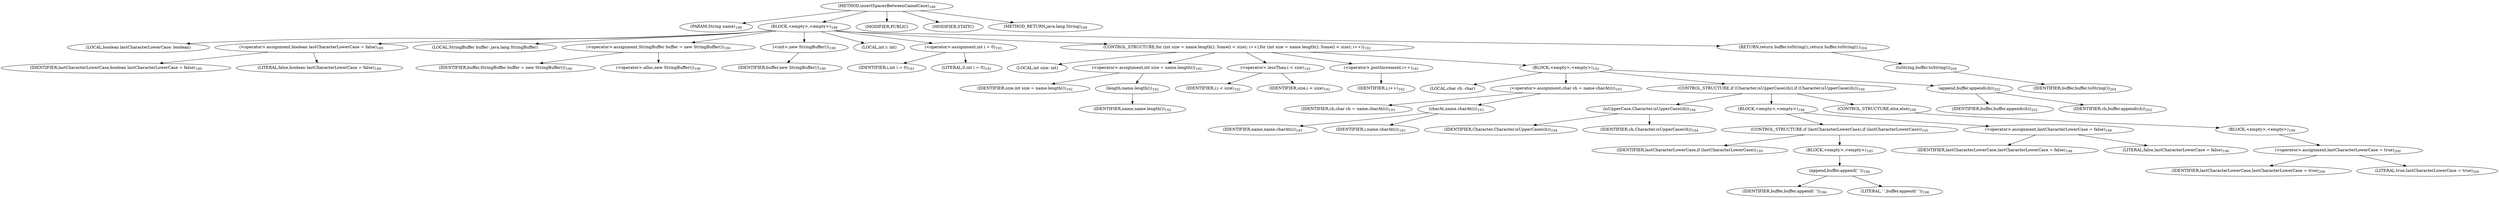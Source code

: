 digraph "insertSpacesBetweenCamelCase" {  
"608" [label = <(METHOD,insertSpacesBetweenCamelCase)<SUB>188</SUB>> ]
"609" [label = <(PARAM,String name)<SUB>188</SUB>> ]
"610" [label = <(BLOCK,&lt;empty&gt;,&lt;empty&gt;)<SUB>188</SUB>> ]
"611" [label = <(LOCAL,boolean lastCharacterLowerCase: boolean)> ]
"612" [label = <(&lt;operator&gt;.assignment,boolean lastCharacterLowerCase = false)<SUB>189</SUB>> ]
"613" [label = <(IDENTIFIER,lastCharacterLowerCase,boolean lastCharacterLowerCase = false)<SUB>189</SUB>> ]
"614" [label = <(LITERAL,false,boolean lastCharacterLowerCase = false)<SUB>189</SUB>> ]
"80" [label = <(LOCAL,StringBuffer buffer: java.lang.StringBuffer)> ]
"615" [label = <(&lt;operator&gt;.assignment,StringBuffer buffer = new StringBuffer())<SUB>190</SUB>> ]
"616" [label = <(IDENTIFIER,buffer,StringBuffer buffer = new StringBuffer())<SUB>190</SUB>> ]
"617" [label = <(&lt;operator&gt;.alloc,new StringBuffer())<SUB>190</SUB>> ]
"618" [label = <(&lt;init&gt;,new StringBuffer())<SUB>190</SUB>> ]
"79" [label = <(IDENTIFIER,buffer,new StringBuffer())<SUB>190</SUB>> ]
"619" [label = <(LOCAL,int i: int)> ]
"620" [label = <(&lt;operator&gt;.assignment,int i = 0)<SUB>191</SUB>> ]
"621" [label = <(IDENTIFIER,i,int i = 0)<SUB>191</SUB>> ]
"622" [label = <(LITERAL,0,int i = 0)<SUB>191</SUB>> ]
"623" [label = <(CONTROL_STRUCTURE,for (int size = name.length(); Some(i &lt; size); i++),for (int size = name.length(); Some(i &lt; size); i++))<SUB>192</SUB>> ]
"624" [label = <(LOCAL,int size: int)> ]
"625" [label = <(&lt;operator&gt;.assignment,int size = name.length())<SUB>192</SUB>> ]
"626" [label = <(IDENTIFIER,size,int size = name.length())<SUB>192</SUB>> ]
"627" [label = <(length,name.length())<SUB>192</SUB>> ]
"628" [label = <(IDENTIFIER,name,name.length())<SUB>192</SUB>> ]
"629" [label = <(&lt;operator&gt;.lessThan,i &lt; size)<SUB>192</SUB>> ]
"630" [label = <(IDENTIFIER,i,i &lt; size)<SUB>192</SUB>> ]
"631" [label = <(IDENTIFIER,size,i &lt; size)<SUB>192</SUB>> ]
"632" [label = <(&lt;operator&gt;.postIncrement,i++)<SUB>192</SUB>> ]
"633" [label = <(IDENTIFIER,i,i++)<SUB>192</SUB>> ]
"634" [label = <(BLOCK,&lt;empty&gt;,&lt;empty&gt;)<SUB>192</SUB>> ]
"635" [label = <(LOCAL,char ch: char)> ]
"636" [label = <(&lt;operator&gt;.assignment,char ch = name.charAt(i))<SUB>193</SUB>> ]
"637" [label = <(IDENTIFIER,ch,char ch = name.charAt(i))<SUB>193</SUB>> ]
"638" [label = <(charAt,name.charAt(i))<SUB>193</SUB>> ]
"639" [label = <(IDENTIFIER,name,name.charAt(i))<SUB>193</SUB>> ]
"640" [label = <(IDENTIFIER,i,name.charAt(i))<SUB>193</SUB>> ]
"641" [label = <(CONTROL_STRUCTURE,if (Character.isUpperCase(ch)),if (Character.isUpperCase(ch)))<SUB>194</SUB>> ]
"642" [label = <(isUpperCase,Character.isUpperCase(ch))<SUB>194</SUB>> ]
"643" [label = <(IDENTIFIER,Character,Character.isUpperCase(ch))<SUB>194</SUB>> ]
"644" [label = <(IDENTIFIER,ch,Character.isUpperCase(ch))<SUB>194</SUB>> ]
"645" [label = <(BLOCK,&lt;empty&gt;,&lt;empty&gt;)<SUB>194</SUB>> ]
"646" [label = <(CONTROL_STRUCTURE,if (lastCharacterLowerCase),if (lastCharacterLowerCase))<SUB>195</SUB>> ]
"647" [label = <(IDENTIFIER,lastCharacterLowerCase,if (lastCharacterLowerCase))<SUB>195</SUB>> ]
"648" [label = <(BLOCK,&lt;empty&gt;,&lt;empty&gt;)<SUB>195</SUB>> ]
"649" [label = <(append,buffer.append(' '))<SUB>196</SUB>> ]
"650" [label = <(IDENTIFIER,buffer,buffer.append(' '))<SUB>196</SUB>> ]
"651" [label = <(LITERAL,' ',buffer.append(' '))<SUB>196</SUB>> ]
"652" [label = <(&lt;operator&gt;.assignment,lastCharacterLowerCase = false)<SUB>198</SUB>> ]
"653" [label = <(IDENTIFIER,lastCharacterLowerCase,lastCharacterLowerCase = false)<SUB>198</SUB>> ]
"654" [label = <(LITERAL,false,lastCharacterLowerCase = false)<SUB>198</SUB>> ]
"655" [label = <(CONTROL_STRUCTURE,else,else)<SUB>199</SUB>> ]
"656" [label = <(BLOCK,&lt;empty&gt;,&lt;empty&gt;)<SUB>199</SUB>> ]
"657" [label = <(&lt;operator&gt;.assignment,lastCharacterLowerCase = true)<SUB>200</SUB>> ]
"658" [label = <(IDENTIFIER,lastCharacterLowerCase,lastCharacterLowerCase = true)<SUB>200</SUB>> ]
"659" [label = <(LITERAL,true,lastCharacterLowerCase = true)<SUB>200</SUB>> ]
"660" [label = <(append,buffer.append(ch))<SUB>202</SUB>> ]
"661" [label = <(IDENTIFIER,buffer,buffer.append(ch))<SUB>202</SUB>> ]
"662" [label = <(IDENTIFIER,ch,buffer.append(ch))<SUB>202</SUB>> ]
"663" [label = <(RETURN,return buffer.toString();,return buffer.toString();)<SUB>204</SUB>> ]
"664" [label = <(toString,buffer.toString())<SUB>204</SUB>> ]
"665" [label = <(IDENTIFIER,buffer,buffer.toString())<SUB>204</SUB>> ]
"666" [label = <(MODIFIER,PUBLIC)> ]
"667" [label = <(MODIFIER,STATIC)> ]
"668" [label = <(METHOD_RETURN,java.lang.String)<SUB>188</SUB>> ]
  "608" -> "609" 
  "608" -> "610" 
  "608" -> "666" 
  "608" -> "667" 
  "608" -> "668" 
  "610" -> "611" 
  "610" -> "612" 
  "610" -> "80" 
  "610" -> "615" 
  "610" -> "618" 
  "610" -> "619" 
  "610" -> "620" 
  "610" -> "623" 
  "610" -> "663" 
  "612" -> "613" 
  "612" -> "614" 
  "615" -> "616" 
  "615" -> "617" 
  "618" -> "79" 
  "620" -> "621" 
  "620" -> "622" 
  "623" -> "624" 
  "623" -> "625" 
  "623" -> "629" 
  "623" -> "632" 
  "623" -> "634" 
  "625" -> "626" 
  "625" -> "627" 
  "627" -> "628" 
  "629" -> "630" 
  "629" -> "631" 
  "632" -> "633" 
  "634" -> "635" 
  "634" -> "636" 
  "634" -> "641" 
  "634" -> "660" 
  "636" -> "637" 
  "636" -> "638" 
  "638" -> "639" 
  "638" -> "640" 
  "641" -> "642" 
  "641" -> "645" 
  "641" -> "655" 
  "642" -> "643" 
  "642" -> "644" 
  "645" -> "646" 
  "645" -> "652" 
  "646" -> "647" 
  "646" -> "648" 
  "648" -> "649" 
  "649" -> "650" 
  "649" -> "651" 
  "652" -> "653" 
  "652" -> "654" 
  "655" -> "656" 
  "656" -> "657" 
  "657" -> "658" 
  "657" -> "659" 
  "660" -> "661" 
  "660" -> "662" 
  "663" -> "664" 
  "664" -> "665" 
}
